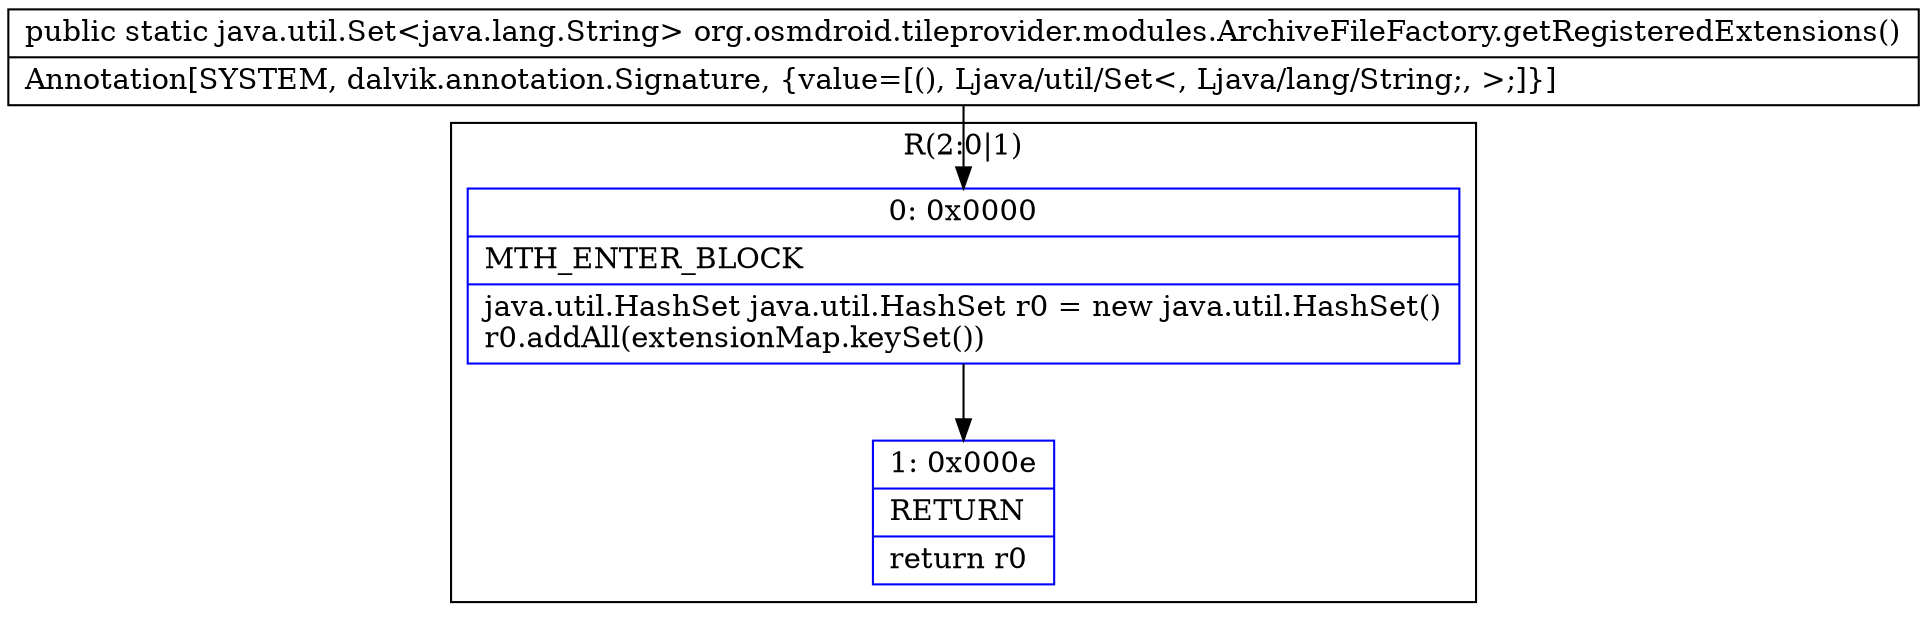 digraph "CFG fororg.osmdroid.tileprovider.modules.ArchiveFileFactory.getRegisteredExtensions()Ljava\/util\/Set;" {
subgraph cluster_Region_549105814 {
label = "R(2:0|1)";
node [shape=record,color=blue];
Node_0 [shape=record,label="{0\:\ 0x0000|MTH_ENTER_BLOCK\l|java.util.HashSet java.util.HashSet r0 = new java.util.HashSet()\lr0.addAll(extensionMap.keySet())\l}"];
Node_1 [shape=record,label="{1\:\ 0x000e|RETURN\l|return r0\l}"];
}
MethodNode[shape=record,label="{public static java.util.Set\<java.lang.String\> org.osmdroid.tileprovider.modules.ArchiveFileFactory.getRegisteredExtensions()  | Annotation[SYSTEM, dalvik.annotation.Signature, \{value=[(), Ljava\/util\/Set\<, Ljava\/lang\/String;, \>;]\}]\l}"];
MethodNode -> Node_0;
Node_0 -> Node_1;
}

